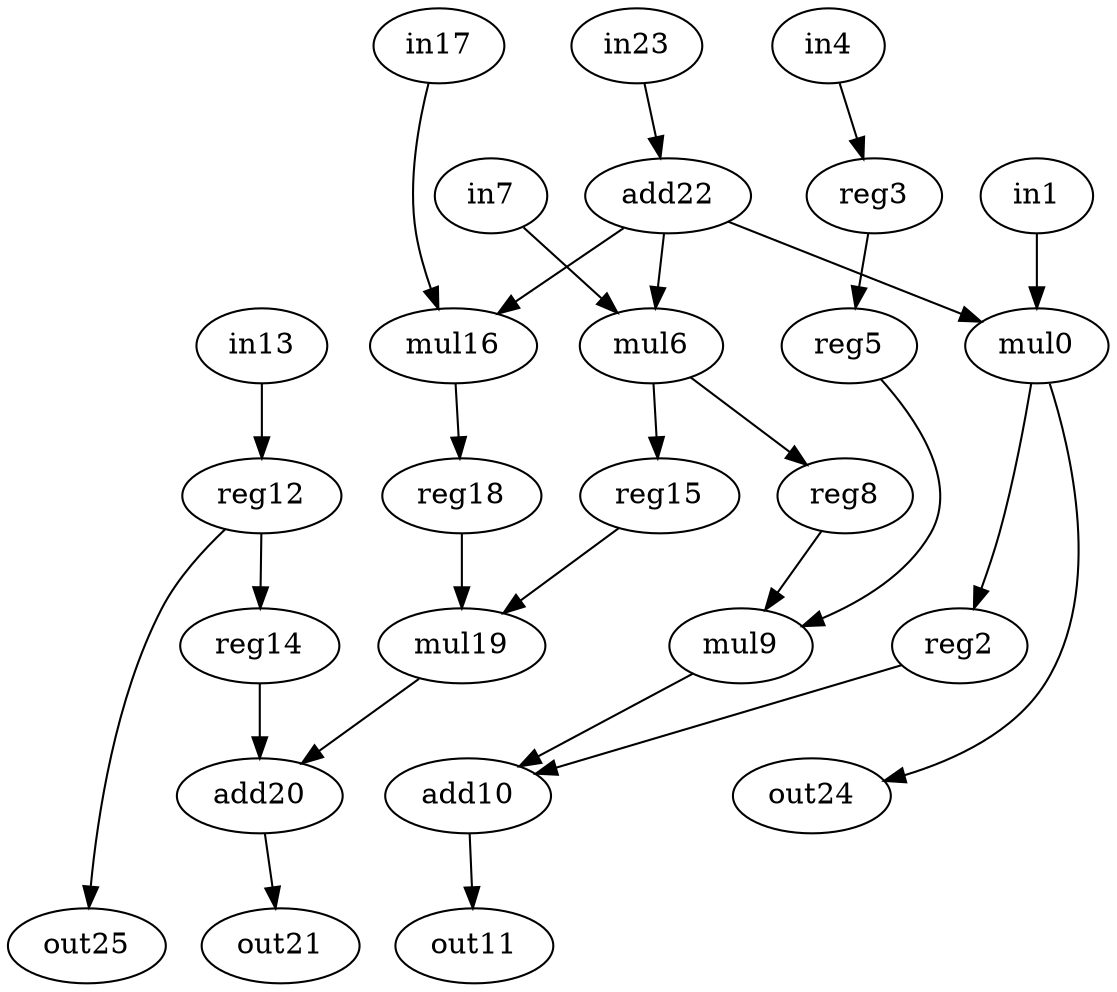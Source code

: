 digraph g {
0 [label = mul0;op = mul;]
1 [label = in1;op = in;]
2 [label = add10;op = add;]
3 [label = out11;op = out;]
4 [label = reg12;op = reg;]
5 [label = in13;op = in;]
6 [label = reg14;op = reg;]
7 [label = reg15;op = reg;]
8 [label = mul16;op = mul;]
9 [label = in17;op = in;]
10 [label = reg18;op = reg;]
11 [label = mul19;op = mul;]
12 [label = reg2;op = reg;]
13 [label = add20;op = add;]
14 [label = out21;op = out;]
15 [label = add22;op = addi;value = 2;]
16 [label = in23;op = in;]
17 [label = out24;op = out;]
18 [label = out25;op = out;]
19 [label = reg3;op = reg;]
20 [label = in4;op = in;]
21 [label = reg5;op = reg;]
22 [label = mul6;op = mul;]
23 [label = in7;op = in;]
24 [label = reg8;op = reg;]
25 [label = mul9;op = mul;]
13 -> 14 [port=0; weight=0;]
11 -> 13 [port=0; weight=0;]
7 -> 11 [port=0; weight=0;]
22 -> 7 [port=0; weight=0;]
22 -> 24 [port=0; weight=0;]
24 -> 25 [port=0; weight=0;]
21 -> 25 [port=1; weight=0;]
19 -> 21 [port=0; weight=0;]
20 -> 19 [port=0; weight=0;]
25 -> 2 [port=0; weight=0;]
12 -> 2 [port=1; weight=0;]
0 -> 12 [port=0; weight=0;]
0 -> 17 [port=0; weight=0;]
15 -> 0 [port=0; weight=0;]
15 -> 22 [port=0; weight=1;]
23 -> 22 [port=1; weight=1;]
15 -> 8 [port=0; weight=0;]
9 -> 8 [port=1; weight=0;]
8 -> 10 [port=0; weight=0;]
10 -> 11 [port=1; weight=1;]
16 -> 15 [port=0; weight=0;]
1 -> 0 [port=1; weight=1;]
2 -> 3 [port=0; weight=0;]
6 -> 13 [port=1; weight=1;]
4 -> 6 [port=0; weight=0;]
4 -> 18 [port=0; weight=0;]
5 -> 4 [port=0; weight=1;]
}
